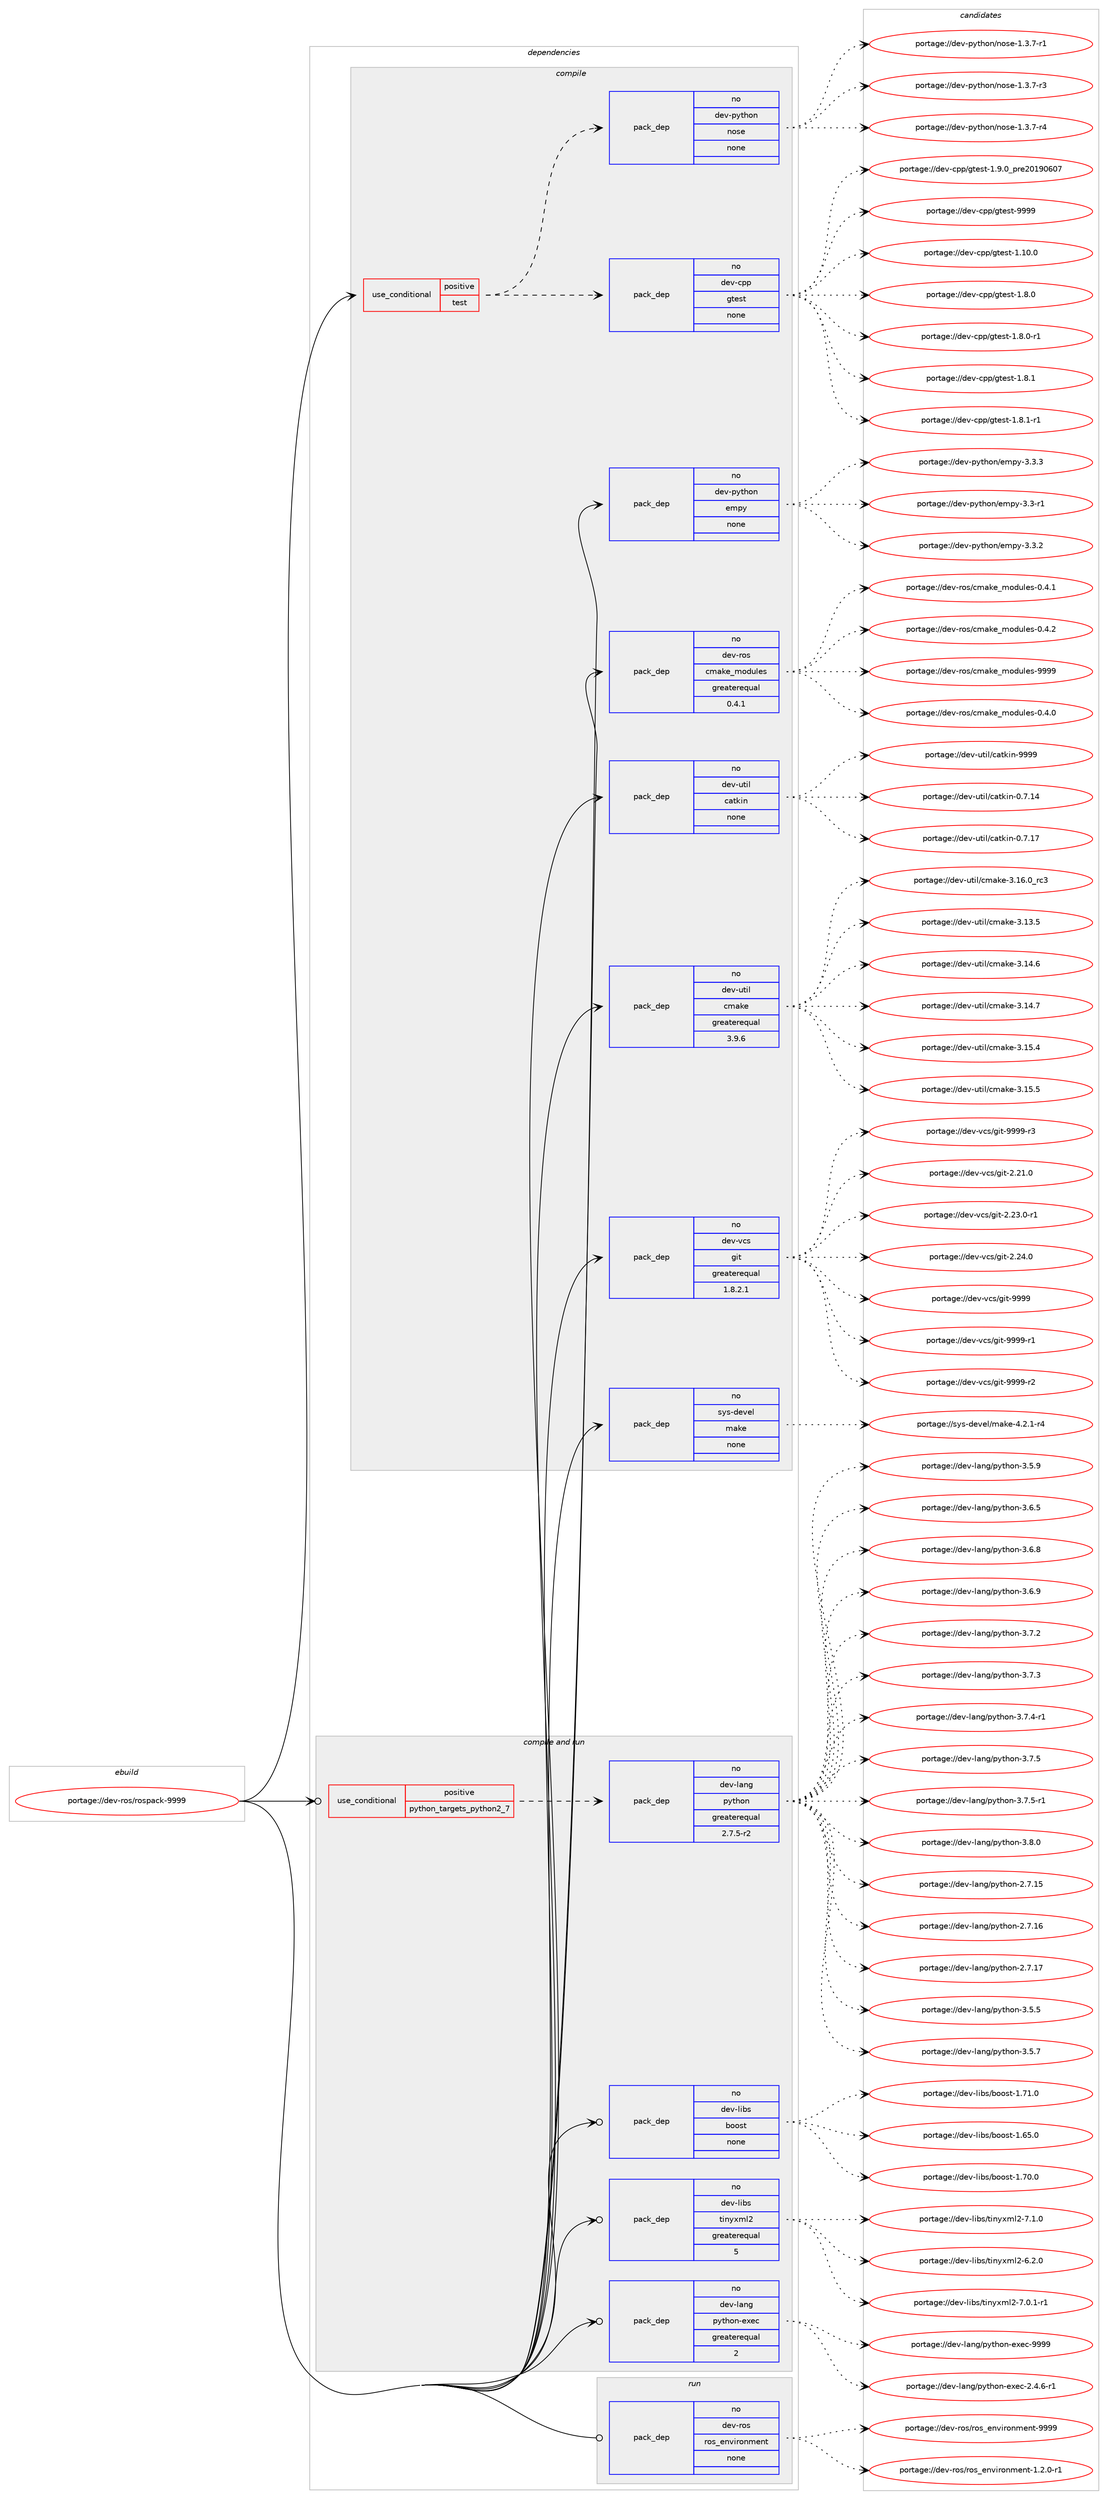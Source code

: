 digraph prolog {

# *************
# Graph options
# *************

newrank=true;
concentrate=true;
compound=true;
graph [rankdir=LR,fontname=Helvetica,fontsize=10,ranksep=1.5];#, ranksep=2.5, nodesep=0.2];
edge  [arrowhead=vee];
node  [fontname=Helvetica,fontsize=10];

# **********
# The ebuild
# **********

subgraph cluster_leftcol {
color=gray;
rank=same;
label=<<i>ebuild</i>>;
id [label="portage://dev-ros/rospack-9999", color=red, width=4, href="../dev-ros/rospack-9999.svg"];
}

# ****************
# The dependencies
# ****************

subgraph cluster_midcol {
color=gray;
label=<<i>dependencies</i>>;
subgraph cluster_compile {
fillcolor="#eeeeee";
style=filled;
label=<<i>compile</i>>;
subgraph cond44140 {
dependency197570 [label=<<TABLE BORDER="0" CELLBORDER="1" CELLSPACING="0" CELLPADDING="4"><TR><TD ROWSPAN="3" CELLPADDING="10">use_conditional</TD></TR><TR><TD>positive</TD></TR><TR><TD>test</TD></TR></TABLE>>, shape=none, color=red];
subgraph pack150000 {
dependency197571 [label=<<TABLE BORDER="0" CELLBORDER="1" CELLSPACING="0" CELLPADDING="4" WIDTH="220"><TR><TD ROWSPAN="6" CELLPADDING="30">pack_dep</TD></TR><TR><TD WIDTH="110">no</TD></TR><TR><TD>dev-cpp</TD></TR><TR><TD>gtest</TD></TR><TR><TD>none</TD></TR><TR><TD></TD></TR></TABLE>>, shape=none, color=blue];
}
dependency197570:e -> dependency197571:w [weight=20,style="dashed",arrowhead="vee"];
subgraph pack150001 {
dependency197572 [label=<<TABLE BORDER="0" CELLBORDER="1" CELLSPACING="0" CELLPADDING="4" WIDTH="220"><TR><TD ROWSPAN="6" CELLPADDING="30">pack_dep</TD></TR><TR><TD WIDTH="110">no</TD></TR><TR><TD>dev-python</TD></TR><TR><TD>nose</TD></TR><TR><TD>none</TD></TR><TR><TD></TD></TR></TABLE>>, shape=none, color=blue];
}
dependency197570:e -> dependency197572:w [weight=20,style="dashed",arrowhead="vee"];
}
id:e -> dependency197570:w [weight=20,style="solid",arrowhead="vee"];
subgraph pack150002 {
dependency197573 [label=<<TABLE BORDER="0" CELLBORDER="1" CELLSPACING="0" CELLPADDING="4" WIDTH="220"><TR><TD ROWSPAN="6" CELLPADDING="30">pack_dep</TD></TR><TR><TD WIDTH="110">no</TD></TR><TR><TD>dev-python</TD></TR><TR><TD>empy</TD></TR><TR><TD>none</TD></TR><TR><TD></TD></TR></TABLE>>, shape=none, color=blue];
}
id:e -> dependency197573:w [weight=20,style="solid",arrowhead="vee"];
subgraph pack150003 {
dependency197574 [label=<<TABLE BORDER="0" CELLBORDER="1" CELLSPACING="0" CELLPADDING="4" WIDTH="220"><TR><TD ROWSPAN="6" CELLPADDING="30">pack_dep</TD></TR><TR><TD WIDTH="110">no</TD></TR><TR><TD>dev-ros</TD></TR><TR><TD>cmake_modules</TD></TR><TR><TD>greaterequal</TD></TR><TR><TD>0.4.1</TD></TR></TABLE>>, shape=none, color=blue];
}
id:e -> dependency197574:w [weight=20,style="solid",arrowhead="vee"];
subgraph pack150004 {
dependency197575 [label=<<TABLE BORDER="0" CELLBORDER="1" CELLSPACING="0" CELLPADDING="4" WIDTH="220"><TR><TD ROWSPAN="6" CELLPADDING="30">pack_dep</TD></TR><TR><TD WIDTH="110">no</TD></TR><TR><TD>dev-util</TD></TR><TR><TD>catkin</TD></TR><TR><TD>none</TD></TR><TR><TD></TD></TR></TABLE>>, shape=none, color=blue];
}
id:e -> dependency197575:w [weight=20,style="solid",arrowhead="vee"];
subgraph pack150005 {
dependency197576 [label=<<TABLE BORDER="0" CELLBORDER="1" CELLSPACING="0" CELLPADDING="4" WIDTH="220"><TR><TD ROWSPAN="6" CELLPADDING="30">pack_dep</TD></TR><TR><TD WIDTH="110">no</TD></TR><TR><TD>dev-util</TD></TR><TR><TD>cmake</TD></TR><TR><TD>greaterequal</TD></TR><TR><TD>3.9.6</TD></TR></TABLE>>, shape=none, color=blue];
}
id:e -> dependency197576:w [weight=20,style="solid",arrowhead="vee"];
subgraph pack150006 {
dependency197577 [label=<<TABLE BORDER="0" CELLBORDER="1" CELLSPACING="0" CELLPADDING="4" WIDTH="220"><TR><TD ROWSPAN="6" CELLPADDING="30">pack_dep</TD></TR><TR><TD WIDTH="110">no</TD></TR><TR><TD>dev-vcs</TD></TR><TR><TD>git</TD></TR><TR><TD>greaterequal</TD></TR><TR><TD>1.8.2.1</TD></TR></TABLE>>, shape=none, color=blue];
}
id:e -> dependency197577:w [weight=20,style="solid",arrowhead="vee"];
subgraph pack150007 {
dependency197578 [label=<<TABLE BORDER="0" CELLBORDER="1" CELLSPACING="0" CELLPADDING="4" WIDTH="220"><TR><TD ROWSPAN="6" CELLPADDING="30">pack_dep</TD></TR><TR><TD WIDTH="110">no</TD></TR><TR><TD>sys-devel</TD></TR><TR><TD>make</TD></TR><TR><TD>none</TD></TR><TR><TD></TD></TR></TABLE>>, shape=none, color=blue];
}
id:e -> dependency197578:w [weight=20,style="solid",arrowhead="vee"];
}
subgraph cluster_compileandrun {
fillcolor="#eeeeee";
style=filled;
label=<<i>compile and run</i>>;
subgraph cond44141 {
dependency197579 [label=<<TABLE BORDER="0" CELLBORDER="1" CELLSPACING="0" CELLPADDING="4"><TR><TD ROWSPAN="3" CELLPADDING="10">use_conditional</TD></TR><TR><TD>positive</TD></TR><TR><TD>python_targets_python2_7</TD></TR></TABLE>>, shape=none, color=red];
subgraph pack150008 {
dependency197580 [label=<<TABLE BORDER="0" CELLBORDER="1" CELLSPACING="0" CELLPADDING="4" WIDTH="220"><TR><TD ROWSPAN="6" CELLPADDING="30">pack_dep</TD></TR><TR><TD WIDTH="110">no</TD></TR><TR><TD>dev-lang</TD></TR><TR><TD>python</TD></TR><TR><TD>greaterequal</TD></TR><TR><TD>2.7.5-r2</TD></TR></TABLE>>, shape=none, color=blue];
}
dependency197579:e -> dependency197580:w [weight=20,style="dashed",arrowhead="vee"];
}
id:e -> dependency197579:w [weight=20,style="solid",arrowhead="odotvee"];
subgraph pack150009 {
dependency197581 [label=<<TABLE BORDER="0" CELLBORDER="1" CELLSPACING="0" CELLPADDING="4" WIDTH="220"><TR><TD ROWSPAN="6" CELLPADDING="30">pack_dep</TD></TR><TR><TD WIDTH="110">no</TD></TR><TR><TD>dev-lang</TD></TR><TR><TD>python-exec</TD></TR><TR><TD>greaterequal</TD></TR><TR><TD>2</TD></TR></TABLE>>, shape=none, color=blue];
}
id:e -> dependency197581:w [weight=20,style="solid",arrowhead="odotvee"];
subgraph pack150010 {
dependency197582 [label=<<TABLE BORDER="0" CELLBORDER="1" CELLSPACING="0" CELLPADDING="4" WIDTH="220"><TR><TD ROWSPAN="6" CELLPADDING="30">pack_dep</TD></TR><TR><TD WIDTH="110">no</TD></TR><TR><TD>dev-libs</TD></TR><TR><TD>boost</TD></TR><TR><TD>none</TD></TR><TR><TD></TD></TR></TABLE>>, shape=none, color=blue];
}
id:e -> dependency197582:w [weight=20,style="solid",arrowhead="odotvee"];
subgraph pack150011 {
dependency197583 [label=<<TABLE BORDER="0" CELLBORDER="1" CELLSPACING="0" CELLPADDING="4" WIDTH="220"><TR><TD ROWSPAN="6" CELLPADDING="30">pack_dep</TD></TR><TR><TD WIDTH="110">no</TD></TR><TR><TD>dev-libs</TD></TR><TR><TD>tinyxml2</TD></TR><TR><TD>greaterequal</TD></TR><TR><TD>5</TD></TR></TABLE>>, shape=none, color=blue];
}
id:e -> dependency197583:w [weight=20,style="solid",arrowhead="odotvee"];
}
subgraph cluster_run {
fillcolor="#eeeeee";
style=filled;
label=<<i>run</i>>;
subgraph pack150012 {
dependency197584 [label=<<TABLE BORDER="0" CELLBORDER="1" CELLSPACING="0" CELLPADDING="4" WIDTH="220"><TR><TD ROWSPAN="6" CELLPADDING="30">pack_dep</TD></TR><TR><TD WIDTH="110">no</TD></TR><TR><TD>dev-ros</TD></TR><TR><TD>ros_environment</TD></TR><TR><TD>none</TD></TR><TR><TD></TD></TR></TABLE>>, shape=none, color=blue];
}
id:e -> dependency197584:w [weight=20,style="solid",arrowhead="odot"];
}
}

# **************
# The candidates
# **************

subgraph cluster_choices {
rank=same;
color=gray;
label=<<i>candidates</i>>;

subgraph choice150000 {
color=black;
nodesep=1;
choiceportage10010111845991121124710311610111511645494649484648 [label="portage://dev-cpp/gtest-1.10.0", color=red, width=4,href="../dev-cpp/gtest-1.10.0.svg"];
choiceportage100101118459911211247103116101115116454946564648 [label="portage://dev-cpp/gtest-1.8.0", color=red, width=4,href="../dev-cpp/gtest-1.8.0.svg"];
choiceportage1001011184599112112471031161011151164549465646484511449 [label="portage://dev-cpp/gtest-1.8.0-r1", color=red, width=4,href="../dev-cpp/gtest-1.8.0-r1.svg"];
choiceportage100101118459911211247103116101115116454946564649 [label="portage://dev-cpp/gtest-1.8.1", color=red, width=4,href="../dev-cpp/gtest-1.8.1.svg"];
choiceportage1001011184599112112471031161011151164549465646494511449 [label="portage://dev-cpp/gtest-1.8.1-r1", color=red, width=4,href="../dev-cpp/gtest-1.8.1-r1.svg"];
choiceportage100101118459911211247103116101115116454946574648951121141015048495748544855 [label="portage://dev-cpp/gtest-1.9.0_pre20190607", color=red, width=4,href="../dev-cpp/gtest-1.9.0_pre20190607.svg"];
choiceportage1001011184599112112471031161011151164557575757 [label="portage://dev-cpp/gtest-9999", color=red, width=4,href="../dev-cpp/gtest-9999.svg"];
dependency197571:e -> choiceportage10010111845991121124710311610111511645494649484648:w [style=dotted,weight="100"];
dependency197571:e -> choiceportage100101118459911211247103116101115116454946564648:w [style=dotted,weight="100"];
dependency197571:e -> choiceportage1001011184599112112471031161011151164549465646484511449:w [style=dotted,weight="100"];
dependency197571:e -> choiceportage100101118459911211247103116101115116454946564649:w [style=dotted,weight="100"];
dependency197571:e -> choiceportage1001011184599112112471031161011151164549465646494511449:w [style=dotted,weight="100"];
dependency197571:e -> choiceportage100101118459911211247103116101115116454946574648951121141015048495748544855:w [style=dotted,weight="100"];
dependency197571:e -> choiceportage1001011184599112112471031161011151164557575757:w [style=dotted,weight="100"];
}
subgraph choice150001 {
color=black;
nodesep=1;
choiceportage10010111845112121116104111110471101111151014549465146554511449 [label="portage://dev-python/nose-1.3.7-r1", color=red, width=4,href="../dev-python/nose-1.3.7-r1.svg"];
choiceportage10010111845112121116104111110471101111151014549465146554511451 [label="portage://dev-python/nose-1.3.7-r3", color=red, width=4,href="../dev-python/nose-1.3.7-r3.svg"];
choiceportage10010111845112121116104111110471101111151014549465146554511452 [label="portage://dev-python/nose-1.3.7-r4", color=red, width=4,href="../dev-python/nose-1.3.7-r4.svg"];
dependency197572:e -> choiceportage10010111845112121116104111110471101111151014549465146554511449:w [style=dotted,weight="100"];
dependency197572:e -> choiceportage10010111845112121116104111110471101111151014549465146554511451:w [style=dotted,weight="100"];
dependency197572:e -> choiceportage10010111845112121116104111110471101111151014549465146554511452:w [style=dotted,weight="100"];
}
subgraph choice150002 {
color=black;
nodesep=1;
choiceportage1001011184511212111610411111047101109112121455146514511449 [label="portage://dev-python/empy-3.3-r1", color=red, width=4,href="../dev-python/empy-3.3-r1.svg"];
choiceportage1001011184511212111610411111047101109112121455146514650 [label="portage://dev-python/empy-3.3.2", color=red, width=4,href="../dev-python/empy-3.3.2.svg"];
choiceportage1001011184511212111610411111047101109112121455146514651 [label="portage://dev-python/empy-3.3.3", color=red, width=4,href="../dev-python/empy-3.3.3.svg"];
dependency197573:e -> choiceportage1001011184511212111610411111047101109112121455146514511449:w [style=dotted,weight="100"];
dependency197573:e -> choiceportage1001011184511212111610411111047101109112121455146514650:w [style=dotted,weight="100"];
dependency197573:e -> choiceportage1001011184511212111610411111047101109112121455146514651:w [style=dotted,weight="100"];
}
subgraph choice150003 {
color=black;
nodesep=1;
choiceportage1001011184511411111547991099710710195109111100117108101115454846524648 [label="portage://dev-ros/cmake_modules-0.4.0", color=red, width=4,href="../dev-ros/cmake_modules-0.4.0.svg"];
choiceportage1001011184511411111547991099710710195109111100117108101115454846524649 [label="portage://dev-ros/cmake_modules-0.4.1", color=red, width=4,href="../dev-ros/cmake_modules-0.4.1.svg"];
choiceportage1001011184511411111547991099710710195109111100117108101115454846524650 [label="portage://dev-ros/cmake_modules-0.4.2", color=red, width=4,href="../dev-ros/cmake_modules-0.4.2.svg"];
choiceportage10010111845114111115479910997107101951091111001171081011154557575757 [label="portage://dev-ros/cmake_modules-9999", color=red, width=4,href="../dev-ros/cmake_modules-9999.svg"];
dependency197574:e -> choiceportage1001011184511411111547991099710710195109111100117108101115454846524648:w [style=dotted,weight="100"];
dependency197574:e -> choiceportage1001011184511411111547991099710710195109111100117108101115454846524649:w [style=dotted,weight="100"];
dependency197574:e -> choiceportage1001011184511411111547991099710710195109111100117108101115454846524650:w [style=dotted,weight="100"];
dependency197574:e -> choiceportage10010111845114111115479910997107101951091111001171081011154557575757:w [style=dotted,weight="100"];
}
subgraph choice150004 {
color=black;
nodesep=1;
choiceportage1001011184511711610510847999711610710511045484655464952 [label="portage://dev-util/catkin-0.7.14", color=red, width=4,href="../dev-util/catkin-0.7.14.svg"];
choiceportage1001011184511711610510847999711610710511045484655464955 [label="portage://dev-util/catkin-0.7.17", color=red, width=4,href="../dev-util/catkin-0.7.17.svg"];
choiceportage100101118451171161051084799971161071051104557575757 [label="portage://dev-util/catkin-9999", color=red, width=4,href="../dev-util/catkin-9999.svg"];
dependency197575:e -> choiceportage1001011184511711610510847999711610710511045484655464952:w [style=dotted,weight="100"];
dependency197575:e -> choiceportage1001011184511711610510847999711610710511045484655464955:w [style=dotted,weight="100"];
dependency197575:e -> choiceportage100101118451171161051084799971161071051104557575757:w [style=dotted,weight="100"];
}
subgraph choice150005 {
color=black;
nodesep=1;
choiceportage1001011184511711610510847991099710710145514649514653 [label="portage://dev-util/cmake-3.13.5", color=red, width=4,href="../dev-util/cmake-3.13.5.svg"];
choiceportage1001011184511711610510847991099710710145514649524654 [label="portage://dev-util/cmake-3.14.6", color=red, width=4,href="../dev-util/cmake-3.14.6.svg"];
choiceportage1001011184511711610510847991099710710145514649524655 [label="portage://dev-util/cmake-3.14.7", color=red, width=4,href="../dev-util/cmake-3.14.7.svg"];
choiceportage1001011184511711610510847991099710710145514649534652 [label="portage://dev-util/cmake-3.15.4", color=red, width=4,href="../dev-util/cmake-3.15.4.svg"];
choiceportage1001011184511711610510847991099710710145514649534653 [label="portage://dev-util/cmake-3.15.5", color=red, width=4,href="../dev-util/cmake-3.15.5.svg"];
choiceportage1001011184511711610510847991099710710145514649544648951149951 [label="portage://dev-util/cmake-3.16.0_rc3", color=red, width=4,href="../dev-util/cmake-3.16.0_rc3.svg"];
dependency197576:e -> choiceportage1001011184511711610510847991099710710145514649514653:w [style=dotted,weight="100"];
dependency197576:e -> choiceportage1001011184511711610510847991099710710145514649524654:w [style=dotted,weight="100"];
dependency197576:e -> choiceportage1001011184511711610510847991099710710145514649524655:w [style=dotted,weight="100"];
dependency197576:e -> choiceportage1001011184511711610510847991099710710145514649534652:w [style=dotted,weight="100"];
dependency197576:e -> choiceportage1001011184511711610510847991099710710145514649534653:w [style=dotted,weight="100"];
dependency197576:e -> choiceportage1001011184511711610510847991099710710145514649544648951149951:w [style=dotted,weight="100"];
}
subgraph choice150006 {
color=black;
nodesep=1;
choiceportage10010111845118991154710310511645504650494648 [label="portage://dev-vcs/git-2.21.0", color=red, width=4,href="../dev-vcs/git-2.21.0.svg"];
choiceportage100101118451189911547103105116455046505146484511449 [label="portage://dev-vcs/git-2.23.0-r1", color=red, width=4,href="../dev-vcs/git-2.23.0-r1.svg"];
choiceportage10010111845118991154710310511645504650524648 [label="portage://dev-vcs/git-2.24.0", color=red, width=4,href="../dev-vcs/git-2.24.0.svg"];
choiceportage1001011184511899115471031051164557575757 [label="portage://dev-vcs/git-9999", color=red, width=4,href="../dev-vcs/git-9999.svg"];
choiceportage10010111845118991154710310511645575757574511449 [label="portage://dev-vcs/git-9999-r1", color=red, width=4,href="../dev-vcs/git-9999-r1.svg"];
choiceportage10010111845118991154710310511645575757574511450 [label="portage://dev-vcs/git-9999-r2", color=red, width=4,href="../dev-vcs/git-9999-r2.svg"];
choiceportage10010111845118991154710310511645575757574511451 [label="portage://dev-vcs/git-9999-r3", color=red, width=4,href="../dev-vcs/git-9999-r3.svg"];
dependency197577:e -> choiceportage10010111845118991154710310511645504650494648:w [style=dotted,weight="100"];
dependency197577:e -> choiceportage100101118451189911547103105116455046505146484511449:w [style=dotted,weight="100"];
dependency197577:e -> choiceportage10010111845118991154710310511645504650524648:w [style=dotted,weight="100"];
dependency197577:e -> choiceportage1001011184511899115471031051164557575757:w [style=dotted,weight="100"];
dependency197577:e -> choiceportage10010111845118991154710310511645575757574511449:w [style=dotted,weight="100"];
dependency197577:e -> choiceportage10010111845118991154710310511645575757574511450:w [style=dotted,weight="100"];
dependency197577:e -> choiceportage10010111845118991154710310511645575757574511451:w [style=dotted,weight="100"];
}
subgraph choice150007 {
color=black;
nodesep=1;
choiceportage1151211154510010111810110847109971071014552465046494511452 [label="portage://sys-devel/make-4.2.1-r4", color=red, width=4,href="../sys-devel/make-4.2.1-r4.svg"];
dependency197578:e -> choiceportage1151211154510010111810110847109971071014552465046494511452:w [style=dotted,weight="100"];
}
subgraph choice150008 {
color=black;
nodesep=1;
choiceportage10010111845108971101034711212111610411111045504655464953 [label="portage://dev-lang/python-2.7.15", color=red, width=4,href="../dev-lang/python-2.7.15.svg"];
choiceportage10010111845108971101034711212111610411111045504655464954 [label="portage://dev-lang/python-2.7.16", color=red, width=4,href="../dev-lang/python-2.7.16.svg"];
choiceportage10010111845108971101034711212111610411111045504655464955 [label="portage://dev-lang/python-2.7.17", color=red, width=4,href="../dev-lang/python-2.7.17.svg"];
choiceportage100101118451089711010347112121116104111110455146534653 [label="portage://dev-lang/python-3.5.5", color=red, width=4,href="../dev-lang/python-3.5.5.svg"];
choiceportage100101118451089711010347112121116104111110455146534655 [label="portage://dev-lang/python-3.5.7", color=red, width=4,href="../dev-lang/python-3.5.7.svg"];
choiceportage100101118451089711010347112121116104111110455146534657 [label="portage://dev-lang/python-3.5.9", color=red, width=4,href="../dev-lang/python-3.5.9.svg"];
choiceportage100101118451089711010347112121116104111110455146544653 [label="portage://dev-lang/python-3.6.5", color=red, width=4,href="../dev-lang/python-3.6.5.svg"];
choiceportage100101118451089711010347112121116104111110455146544656 [label="portage://dev-lang/python-3.6.8", color=red, width=4,href="../dev-lang/python-3.6.8.svg"];
choiceportage100101118451089711010347112121116104111110455146544657 [label="portage://dev-lang/python-3.6.9", color=red, width=4,href="../dev-lang/python-3.6.9.svg"];
choiceportage100101118451089711010347112121116104111110455146554650 [label="portage://dev-lang/python-3.7.2", color=red, width=4,href="../dev-lang/python-3.7.2.svg"];
choiceportage100101118451089711010347112121116104111110455146554651 [label="portage://dev-lang/python-3.7.3", color=red, width=4,href="../dev-lang/python-3.7.3.svg"];
choiceportage1001011184510897110103471121211161041111104551465546524511449 [label="portage://dev-lang/python-3.7.4-r1", color=red, width=4,href="../dev-lang/python-3.7.4-r1.svg"];
choiceportage100101118451089711010347112121116104111110455146554653 [label="portage://dev-lang/python-3.7.5", color=red, width=4,href="../dev-lang/python-3.7.5.svg"];
choiceportage1001011184510897110103471121211161041111104551465546534511449 [label="portage://dev-lang/python-3.7.5-r1", color=red, width=4,href="../dev-lang/python-3.7.5-r1.svg"];
choiceportage100101118451089711010347112121116104111110455146564648 [label="portage://dev-lang/python-3.8.0", color=red, width=4,href="../dev-lang/python-3.8.0.svg"];
dependency197580:e -> choiceportage10010111845108971101034711212111610411111045504655464953:w [style=dotted,weight="100"];
dependency197580:e -> choiceportage10010111845108971101034711212111610411111045504655464954:w [style=dotted,weight="100"];
dependency197580:e -> choiceportage10010111845108971101034711212111610411111045504655464955:w [style=dotted,weight="100"];
dependency197580:e -> choiceportage100101118451089711010347112121116104111110455146534653:w [style=dotted,weight="100"];
dependency197580:e -> choiceportage100101118451089711010347112121116104111110455146534655:w [style=dotted,weight="100"];
dependency197580:e -> choiceportage100101118451089711010347112121116104111110455146534657:w [style=dotted,weight="100"];
dependency197580:e -> choiceportage100101118451089711010347112121116104111110455146544653:w [style=dotted,weight="100"];
dependency197580:e -> choiceportage100101118451089711010347112121116104111110455146544656:w [style=dotted,weight="100"];
dependency197580:e -> choiceportage100101118451089711010347112121116104111110455146544657:w [style=dotted,weight="100"];
dependency197580:e -> choiceportage100101118451089711010347112121116104111110455146554650:w [style=dotted,weight="100"];
dependency197580:e -> choiceportage100101118451089711010347112121116104111110455146554651:w [style=dotted,weight="100"];
dependency197580:e -> choiceportage1001011184510897110103471121211161041111104551465546524511449:w [style=dotted,weight="100"];
dependency197580:e -> choiceportage100101118451089711010347112121116104111110455146554653:w [style=dotted,weight="100"];
dependency197580:e -> choiceportage1001011184510897110103471121211161041111104551465546534511449:w [style=dotted,weight="100"];
dependency197580:e -> choiceportage100101118451089711010347112121116104111110455146564648:w [style=dotted,weight="100"];
}
subgraph choice150009 {
color=black;
nodesep=1;
choiceportage10010111845108971101034711212111610411111045101120101994550465246544511449 [label="portage://dev-lang/python-exec-2.4.6-r1", color=red, width=4,href="../dev-lang/python-exec-2.4.6-r1.svg"];
choiceportage10010111845108971101034711212111610411111045101120101994557575757 [label="portage://dev-lang/python-exec-9999", color=red, width=4,href="../dev-lang/python-exec-9999.svg"];
dependency197581:e -> choiceportage10010111845108971101034711212111610411111045101120101994550465246544511449:w [style=dotted,weight="100"];
dependency197581:e -> choiceportage10010111845108971101034711212111610411111045101120101994557575757:w [style=dotted,weight="100"];
}
subgraph choice150010 {
color=black;
nodesep=1;
choiceportage1001011184510810598115479811111111511645494654534648 [label="portage://dev-libs/boost-1.65.0", color=red, width=4,href="../dev-libs/boost-1.65.0.svg"];
choiceportage1001011184510810598115479811111111511645494655484648 [label="portage://dev-libs/boost-1.70.0", color=red, width=4,href="../dev-libs/boost-1.70.0.svg"];
choiceportage1001011184510810598115479811111111511645494655494648 [label="portage://dev-libs/boost-1.71.0", color=red, width=4,href="../dev-libs/boost-1.71.0.svg"];
dependency197582:e -> choiceportage1001011184510810598115479811111111511645494654534648:w [style=dotted,weight="100"];
dependency197582:e -> choiceportage1001011184510810598115479811111111511645494655484648:w [style=dotted,weight="100"];
dependency197582:e -> choiceportage1001011184510810598115479811111111511645494655494648:w [style=dotted,weight="100"];
}
subgraph choice150011 {
color=black;
nodesep=1;
choiceportage10010111845108105981154711610511012112010910850455446504648 [label="portage://dev-libs/tinyxml2-6.2.0", color=red, width=4,href="../dev-libs/tinyxml2-6.2.0.svg"];
choiceportage100101118451081059811547116105110121120109108504555464846494511449 [label="portage://dev-libs/tinyxml2-7.0.1-r1", color=red, width=4,href="../dev-libs/tinyxml2-7.0.1-r1.svg"];
choiceportage10010111845108105981154711610511012112010910850455546494648 [label="portage://dev-libs/tinyxml2-7.1.0", color=red, width=4,href="../dev-libs/tinyxml2-7.1.0.svg"];
dependency197583:e -> choiceportage10010111845108105981154711610511012112010910850455446504648:w [style=dotted,weight="100"];
dependency197583:e -> choiceportage100101118451081059811547116105110121120109108504555464846494511449:w [style=dotted,weight="100"];
dependency197583:e -> choiceportage10010111845108105981154711610511012112010910850455546494648:w [style=dotted,weight="100"];
}
subgraph choice150012 {
color=black;
nodesep=1;
choiceportage1001011184511411111547114111115951011101181051141111101091011101164549465046484511449 [label="portage://dev-ros/ros_environment-1.2.0-r1", color=red, width=4,href="../dev-ros/ros_environment-1.2.0-r1.svg"];
choiceportage1001011184511411111547114111115951011101181051141111101091011101164557575757 [label="portage://dev-ros/ros_environment-9999", color=red, width=4,href="../dev-ros/ros_environment-9999.svg"];
dependency197584:e -> choiceportage1001011184511411111547114111115951011101181051141111101091011101164549465046484511449:w [style=dotted,weight="100"];
dependency197584:e -> choiceportage1001011184511411111547114111115951011101181051141111101091011101164557575757:w [style=dotted,weight="100"];
}
}

}
